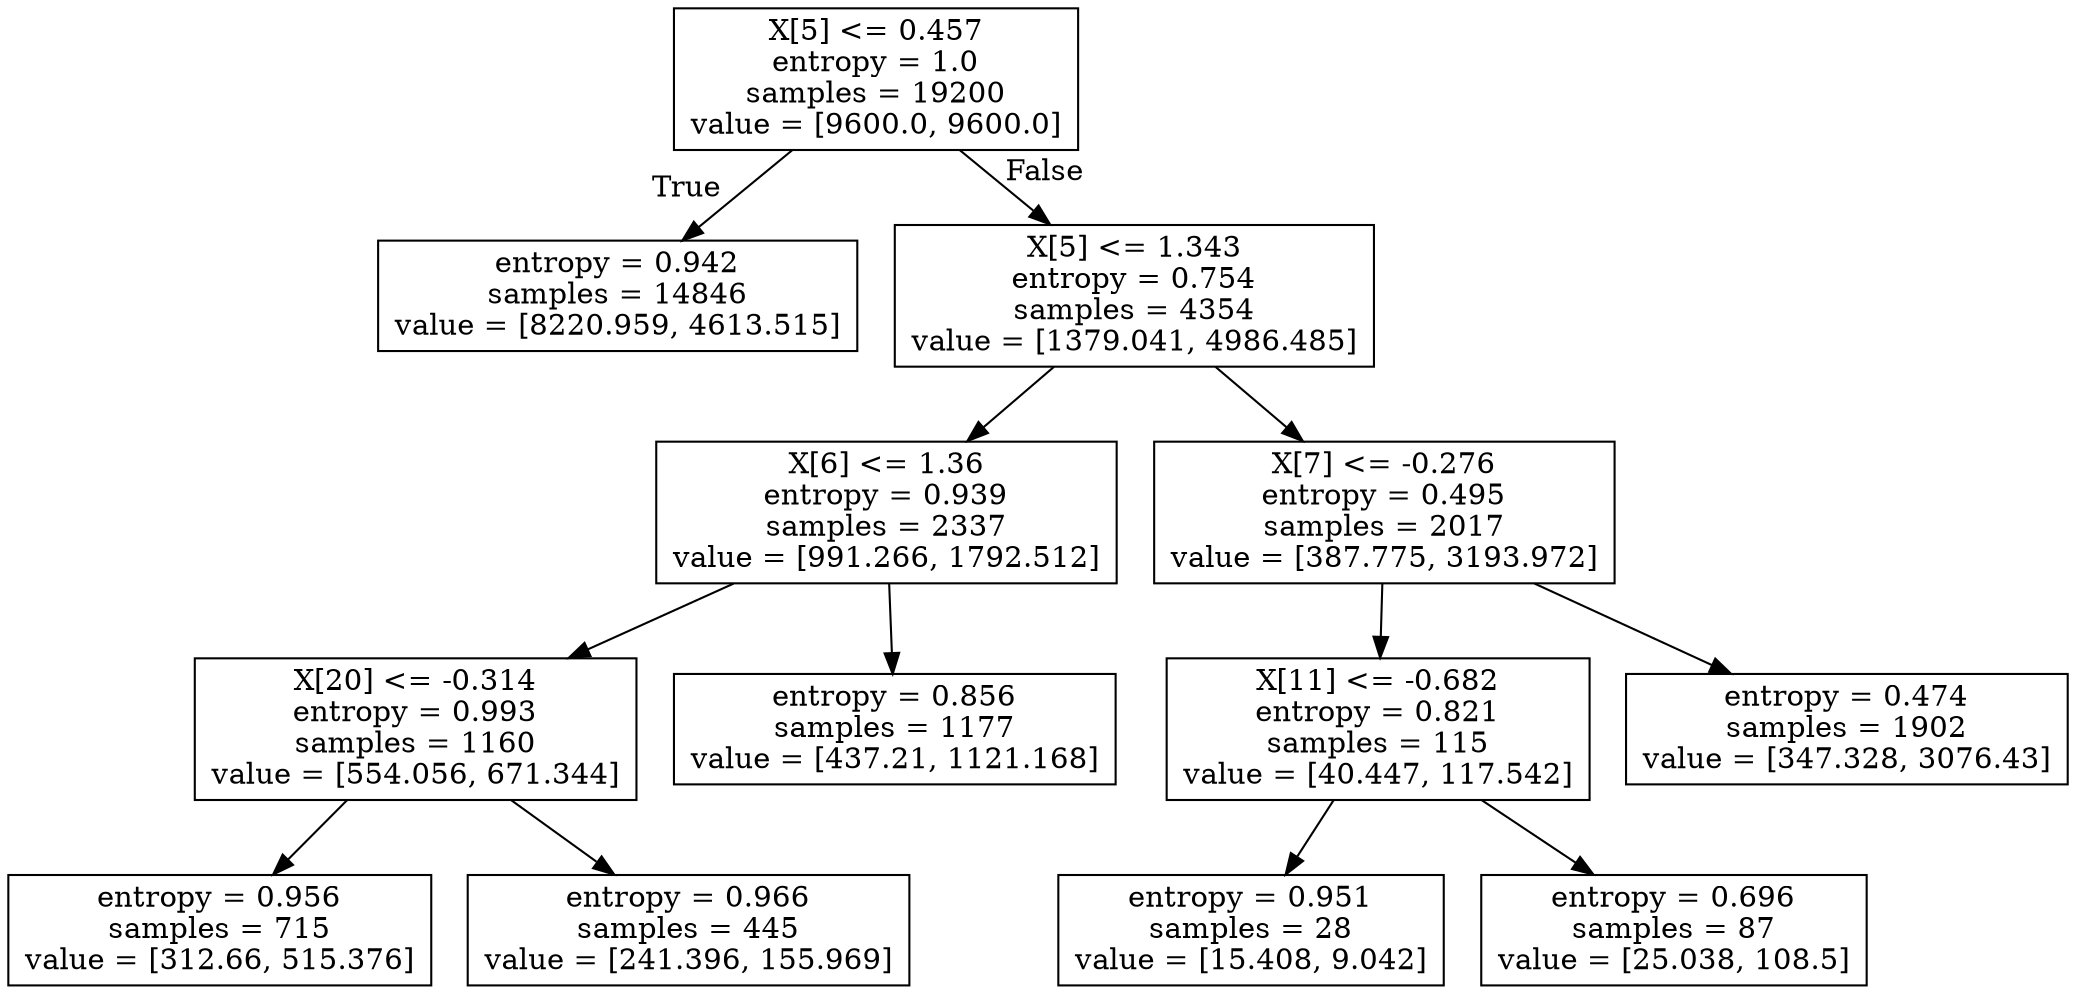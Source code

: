 digraph Tree {
node [shape=box] ;
0 [label="X[5] <= 0.457\nentropy = 1.0\nsamples = 19200\nvalue = [9600.0, 9600.0]"] ;
1 [label="entropy = 0.942\nsamples = 14846\nvalue = [8220.959, 4613.515]"] ;
0 -> 1 [labeldistance=2.5, labelangle=45, headlabel="True"] ;
16 [label="X[5] <= 1.343\nentropy = 0.754\nsamples = 4354\nvalue = [1379.041, 4986.485]"] ;
0 -> 16 [labeldistance=2.5, labelangle=-45, headlabel="False"] ;
17 [label="X[6] <= 1.36\nentropy = 0.939\nsamples = 2337\nvalue = [991.266, 1792.512]"] ;
16 -> 17 ;
18 [label="X[20] <= -0.314\nentropy = 0.993\nsamples = 1160\nvalue = [554.056, 671.344]"] ;
17 -> 18 ;
19 [label="entropy = 0.956\nsamples = 715\nvalue = [312.66, 515.376]"] ;
18 -> 19 ;
20 [label="entropy = 0.966\nsamples = 445\nvalue = [241.396, 155.969]"] ;
18 -> 20 ;
21 [label="entropy = 0.856\nsamples = 1177\nvalue = [437.21, 1121.168]"] ;
17 -> 21 ;
24 [label="X[7] <= -0.276\nentropy = 0.495\nsamples = 2017\nvalue = [387.775, 3193.972]"] ;
16 -> 24 ;
25 [label="X[11] <= -0.682\nentropy = 0.821\nsamples = 115\nvalue = [40.447, 117.542]"] ;
24 -> 25 ;
26 [label="entropy = 0.951\nsamples = 28\nvalue = [15.408, 9.042]"] ;
25 -> 26 ;
27 [label="entropy = 0.696\nsamples = 87\nvalue = [25.038, 108.5]"] ;
25 -> 27 ;
28 [label="entropy = 0.474\nsamples = 1902\nvalue = [347.328, 3076.43]"] ;
24 -> 28 ;
}